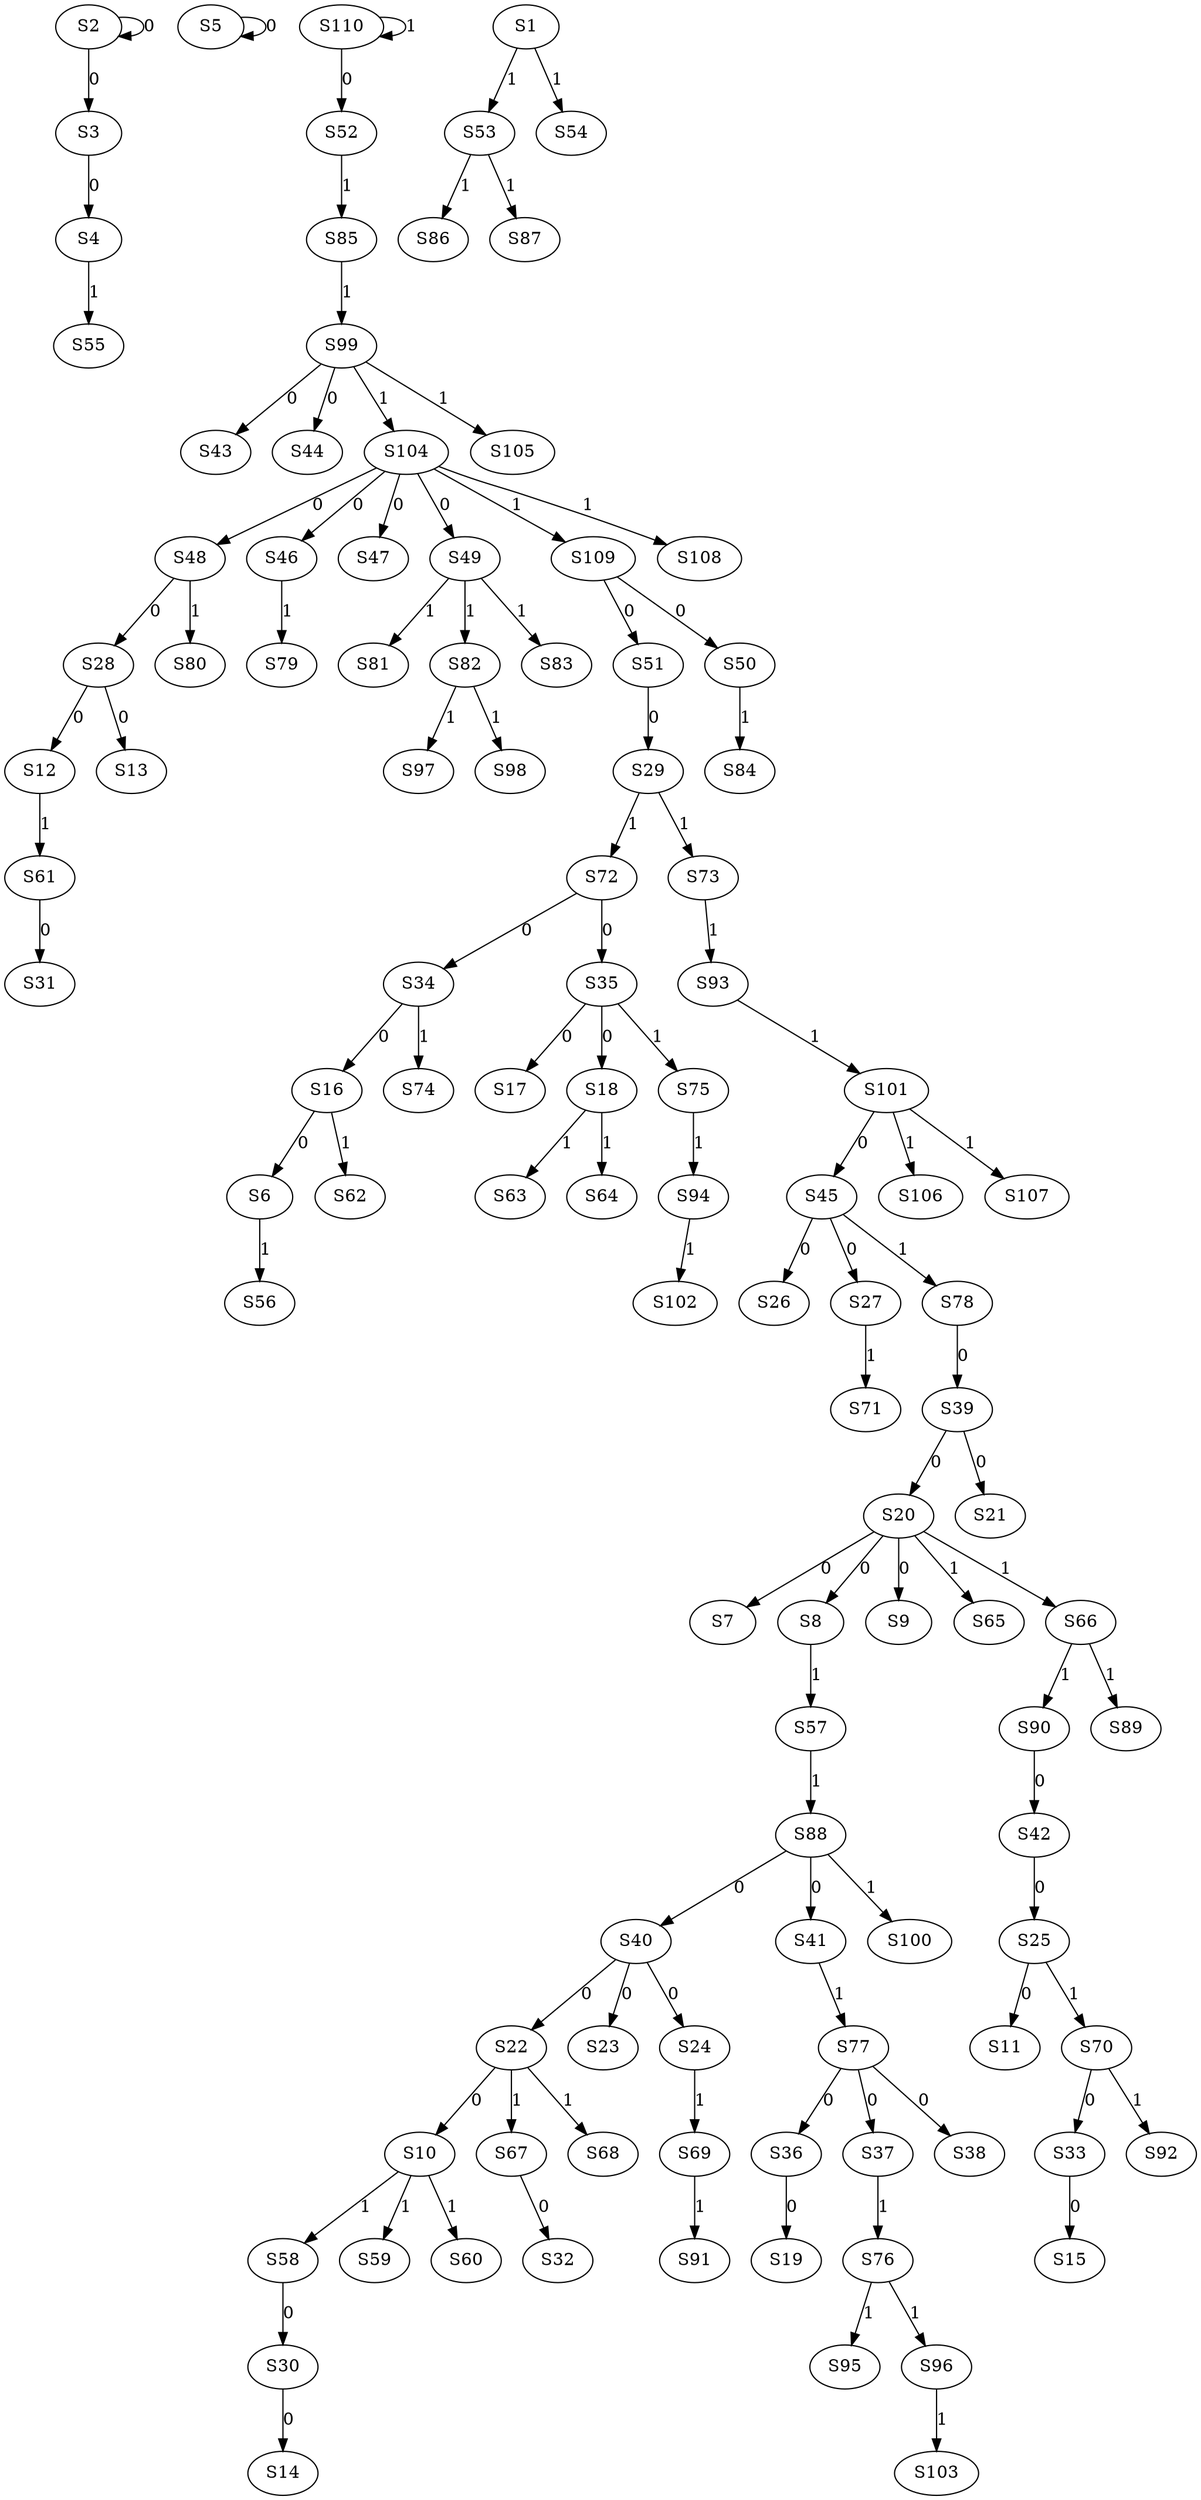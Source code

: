 strict digraph {
	S2 -> S2 [ label = 0 ];
	S2 -> S3 [ label = 0 ];
	S3 -> S4 [ label = 0 ];
	S5 -> S5 [ label = 0 ];
	S16 -> S6 [ label = 0 ];
	S20 -> S7 [ label = 0 ];
	S20 -> S8 [ label = 0 ];
	S20 -> S9 [ label = 0 ];
	S22 -> S10 [ label = 0 ];
	S25 -> S11 [ label = 0 ];
	S28 -> S12 [ label = 0 ];
	S28 -> S13 [ label = 0 ];
	S30 -> S14 [ label = 0 ];
	S33 -> S15 [ label = 0 ];
	S34 -> S16 [ label = 0 ];
	S35 -> S17 [ label = 0 ];
	S35 -> S18 [ label = 0 ];
	S36 -> S19 [ label = 0 ];
	S39 -> S20 [ label = 0 ];
	S39 -> S21 [ label = 0 ];
	S40 -> S22 [ label = 0 ];
	S40 -> S23 [ label = 0 ];
	S40 -> S24 [ label = 0 ];
	S42 -> S25 [ label = 0 ];
	S45 -> S26 [ label = 0 ];
	S45 -> S27 [ label = 0 ];
	S48 -> S28 [ label = 0 ];
	S51 -> S29 [ label = 0 ];
	S58 -> S30 [ label = 0 ];
	S61 -> S31 [ label = 0 ];
	S67 -> S32 [ label = 0 ];
	S70 -> S33 [ label = 0 ];
	S72 -> S34 [ label = 0 ];
	S72 -> S35 [ label = 0 ];
	S77 -> S36 [ label = 0 ];
	S77 -> S37 [ label = 0 ];
	S77 -> S38 [ label = 0 ];
	S78 -> S39 [ label = 0 ];
	S88 -> S40 [ label = 0 ];
	S88 -> S41 [ label = 0 ];
	S90 -> S42 [ label = 0 ];
	S99 -> S43 [ label = 0 ];
	S99 -> S44 [ label = 0 ];
	S101 -> S45 [ label = 0 ];
	S104 -> S46 [ label = 0 ];
	S104 -> S47 [ label = 0 ];
	S104 -> S48 [ label = 0 ];
	S104 -> S49 [ label = 0 ];
	S109 -> S50 [ label = 0 ];
	S109 -> S51 [ label = 0 ];
	S110 -> S52 [ label = 0 ];
	S1 -> S53 [ label = 1 ];
	S1 -> S54 [ label = 1 ];
	S4 -> S55 [ label = 1 ];
	S6 -> S56 [ label = 1 ];
	S8 -> S57 [ label = 1 ];
	S10 -> S58 [ label = 1 ];
	S10 -> S59 [ label = 1 ];
	S10 -> S60 [ label = 1 ];
	S12 -> S61 [ label = 1 ];
	S16 -> S62 [ label = 1 ];
	S18 -> S63 [ label = 1 ];
	S18 -> S64 [ label = 1 ];
	S20 -> S65 [ label = 1 ];
	S20 -> S66 [ label = 1 ];
	S22 -> S67 [ label = 1 ];
	S22 -> S68 [ label = 1 ];
	S24 -> S69 [ label = 1 ];
	S25 -> S70 [ label = 1 ];
	S27 -> S71 [ label = 1 ];
	S29 -> S72 [ label = 1 ];
	S29 -> S73 [ label = 1 ];
	S34 -> S74 [ label = 1 ];
	S35 -> S75 [ label = 1 ];
	S37 -> S76 [ label = 1 ];
	S41 -> S77 [ label = 1 ];
	S45 -> S78 [ label = 1 ];
	S46 -> S79 [ label = 1 ];
	S48 -> S80 [ label = 1 ];
	S49 -> S81 [ label = 1 ];
	S49 -> S82 [ label = 1 ];
	S49 -> S83 [ label = 1 ];
	S50 -> S84 [ label = 1 ];
	S52 -> S85 [ label = 1 ];
	S53 -> S86 [ label = 1 ];
	S53 -> S87 [ label = 1 ];
	S57 -> S88 [ label = 1 ];
	S66 -> S89 [ label = 1 ];
	S66 -> S90 [ label = 1 ];
	S69 -> S91 [ label = 1 ];
	S70 -> S92 [ label = 1 ];
	S73 -> S93 [ label = 1 ];
	S75 -> S94 [ label = 1 ];
	S76 -> S95 [ label = 1 ];
	S76 -> S96 [ label = 1 ];
	S82 -> S97 [ label = 1 ];
	S82 -> S98 [ label = 1 ];
	S85 -> S99 [ label = 1 ];
	S88 -> S100 [ label = 1 ];
	S93 -> S101 [ label = 1 ];
	S94 -> S102 [ label = 1 ];
	S96 -> S103 [ label = 1 ];
	S99 -> S104 [ label = 1 ];
	S99 -> S105 [ label = 1 ];
	S101 -> S106 [ label = 1 ];
	S101 -> S107 [ label = 1 ];
	S104 -> S108 [ label = 1 ];
	S104 -> S109 [ label = 1 ];
	S110 -> S110 [ label = 1 ];
}